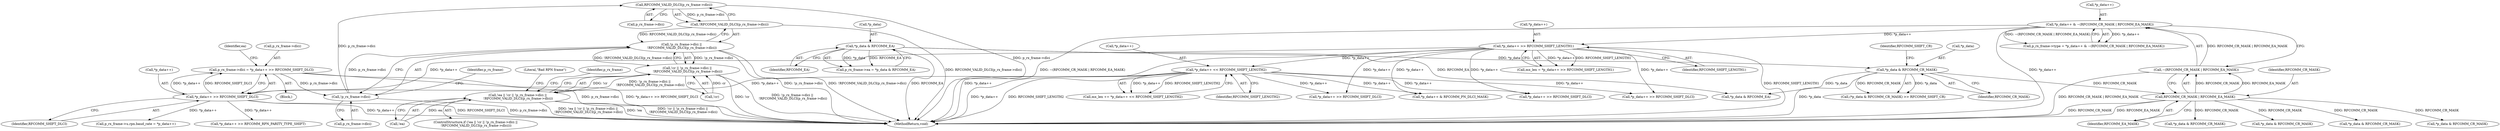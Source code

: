 digraph "0_Android_92a7bf8c44a236607c146240f3c0adc1ae01fedf@pointer" {
"1000775" [label="(Call,RFCOMM_VALID_DLCI(p_rx_frame->dlci))"];
"1000770" [label="(Call,!p_rx_frame->dlci)"];
"1000753" [label="(Call,p_rx_frame->dlci = *p_data++ >> RFCOMM_SHIFT_DLCI)"];
"1000757" [label="(Call,*p_data++ >> RFCOMM_SHIFT_DLCI)"];
"1000228" [label="(Call,*p_data++ >> RFCOMM_SHIFT_LENGTH1)"];
"1000172" [label="(Call,*p_data++ & ~(RFCOMM_CR_MASK | RFCOMM_EA_MASK))"];
"1000176" [label="(Call,~(RFCOMM_CR_MASK | RFCOMM_EA_MASK))"];
"1000177" [label="(Call,RFCOMM_CR_MASK | RFCOMM_EA_MASK)"];
"1000163" [label="(Call,*p_data & RFCOMM_CR_MASK)"];
"1000154" [label="(Call,*p_data & RFCOMM_EA)"];
"1000256" [label="(Call,*p_data++ << RFCOMM_SHIFT_LENGTH2)"];
"1000774" [label="(Call,!RFCOMM_VALID_DLCI(p_rx_frame->dlci))"];
"1000769" [label="(Call,!p_rx_frame->dlci ||\n !RFCOMM_VALID_DLCI(p_rx_frame->dlci))"];
"1000766" [label="(Call,!cr || !p_rx_frame->dlci ||\n !RFCOMM_VALID_DLCI(p_rx_frame->dlci))"];
"1000763" [label="(Call,!ea || !cr || !p_rx_frame->dlci ||\n !RFCOMM_VALID_DLCI(p_rx_frame->dlci))"];
"1000776" [label="(Call,p_rx_frame->dlci)"];
"1000775" [label="(Call,RFCOMM_VALID_DLCI(p_rx_frame->dlci))"];
"1000173" [label="(Call,*p_data++)"];
"1000580" [label="(Call,*p_data++ >> RFCOMM_SHIFT_DLCI)"];
"1000179" [label="(Identifier,RFCOMM_EA_MASK)"];
"1000777" [label="(Identifier,p_rx_frame)"];
"1000163" [label="(Call,*p_data & RFCOMM_CR_MASK)"];
"1000571" [label="(Call,*p_data & RFCOMM_CR_MASK)"];
"1000781" [label="(Literal,\"Bad RPN frame\")"];
"1000765" [label="(Identifier,ea)"];
"1000866" [label="(Call,*p_data++ >> RFCOMM_RPN_PARITY_TYPE_SHIFT)"];
"1000322" [label="(Call,*p_data++ & RFCOMM_PN_DLCI_MASK)"];
"1000168" [label="(Call,p_rx_frame->type = *p_data++ & ~(RFCOMM_CR_MASK | RFCOMM_EA_MASK))"];
"1000761" [label="(Identifier,RFCOMM_SHIFT_DLCI)"];
"1000766" [label="(Call,!cr || !p_rx_frame->dlci ||\n !RFCOMM_VALID_DLCI(p_rx_frame->dlci))"];
"1000229" [label="(Call,*p_data++)"];
"1000177" [label="(Call,RFCOMM_CR_MASK | RFCOMM_EA_MASK)"];
"1000254" [label="(Call,mx_len += *p_data++ << RFCOMM_SHIFT_LENGTH2)"];
"1000260" [label="(Identifier,RFCOMM_SHIFT_LENGTH2)"];
"1000748" [label="(Call,*p_data & RFCOMM_CR_MASK)"];
"1000774" [label="(Call,!RFCOMM_VALID_DLCI(p_rx_frame->dlci))"];
"1000222" [label="(Call,*p_data & RFCOMM_EA)"];
"1000764" [label="(Call,!ea)"];
"1000296" [label="(Block,)"];
"1000157" [label="(Identifier,RFCOMM_EA)"];
"1000769" [label="(Call,!p_rx_frame->dlci ||\n !RFCOMM_VALID_DLCI(p_rx_frame->dlci))"];
"1000753" [label="(Call,p_rx_frame->dlci = *p_data++ >> RFCOMM_SHIFT_DLCI)"];
"1000757" [label="(Call,*p_data++ >> RFCOMM_SHIFT_DLCI)"];
"1000154" [label="(Call,*p_data & RFCOMM_EA)"];
"1000232" [label="(Identifier,RFCOMM_SHIFT_LENGTH1)"];
"1000162" [label="(Call,(*p_data & RFCOMM_CR_MASK) >> RFCOMM_SHIFT_CR)"];
"1000257" [label="(Call,*p_data++)"];
"1000771" [label="(Call,p_rx_frame->dlci)"];
"1000767" [label="(Call,!cr)"];
"1000228" [label="(Call,*p_data++ >> RFCOMM_SHIFT_LENGTH1)"];
"1000718" [label="(Call,*p_data++ >> RFCOMM_SHIFT_DLCI)"];
"1000176" [label="(Call,~(RFCOMM_CR_MASK | RFCOMM_EA_MASK))"];
"1000964" [label="(Call,*p_data++ >> RFCOMM_SHIFT_DLCI)"];
"1000150" [label="(Call,p_rx_frame->ea = *p_data & RFCOMM_EA)"];
"1000256" [label="(Call,*p_data++ << RFCOMM_SHIFT_LENGTH2)"];
"1000770" [label="(Call,!p_rx_frame->dlci)"];
"1000758" [label="(Call,*p_data++)"];
"1000226" [label="(Call,mx_len = *p_data++ >> RFCOMM_SHIFT_LENGTH1)"];
"1001015" [label="(MethodReturn,void)"];
"1000804" [label="(Call,p_rx_frame->u.rpn.baud_rate = *p_data++)"];
"1000172" [label="(Call,*p_data++ & ~(RFCOMM_CR_MASK | RFCOMM_EA_MASK))"];
"1000705" [label="(Call,*p_data & RFCOMM_CR_MASK)"];
"1000763" [label="(Call,!ea || !cr || !p_rx_frame->dlci ||\n !RFCOMM_VALID_DLCI(p_rx_frame->dlci))"];
"1000762" [label="(ControlStructure,if (!ea || !cr || !p_rx_frame->dlci ||\n !RFCOMM_VALID_DLCI(p_rx_frame->dlci)))"];
"1000155" [label="(Call,*p_data)"];
"1000955" [label="(Call,*p_data & RFCOMM_CR_MASK)"];
"1000166" [label="(Identifier,RFCOMM_CR_MASK)"];
"1000167" [label="(Identifier,RFCOMM_SHIFT_CR)"];
"1000754" [label="(Call,p_rx_frame->dlci)"];
"1000164" [label="(Call,*p_data)"];
"1000787" [label="(Identifier,p_rx_frame)"];
"1000178" [label="(Identifier,RFCOMM_CR_MASK)"];
"1000775" -> "1000774"  [label="AST: "];
"1000775" -> "1000776"  [label="CFG: "];
"1000776" -> "1000775"  [label="AST: "];
"1000774" -> "1000775"  [label="CFG: "];
"1000775" -> "1001015"  [label="DDG: p_rx_frame->dlci"];
"1000775" -> "1000774"  [label="DDG: p_rx_frame->dlci"];
"1000770" -> "1000775"  [label="DDG: p_rx_frame->dlci"];
"1000770" -> "1000769"  [label="AST: "];
"1000770" -> "1000771"  [label="CFG: "];
"1000771" -> "1000770"  [label="AST: "];
"1000777" -> "1000770"  [label="CFG: "];
"1000769" -> "1000770"  [label="CFG: "];
"1000770" -> "1001015"  [label="DDG: p_rx_frame->dlci"];
"1000770" -> "1000769"  [label="DDG: p_rx_frame->dlci"];
"1000753" -> "1000770"  [label="DDG: p_rx_frame->dlci"];
"1000753" -> "1000296"  [label="AST: "];
"1000753" -> "1000757"  [label="CFG: "];
"1000754" -> "1000753"  [label="AST: "];
"1000757" -> "1000753"  [label="AST: "];
"1000765" -> "1000753"  [label="CFG: "];
"1000753" -> "1001015"  [label="DDG: p_rx_frame->dlci"];
"1000753" -> "1001015"  [label="DDG: *p_data++ >> RFCOMM_SHIFT_DLCI"];
"1000757" -> "1000753"  [label="DDG: *p_data++"];
"1000757" -> "1000753"  [label="DDG: RFCOMM_SHIFT_DLCI"];
"1000757" -> "1000761"  [label="CFG: "];
"1000758" -> "1000757"  [label="AST: "];
"1000761" -> "1000757"  [label="AST: "];
"1000757" -> "1001015"  [label="DDG: *p_data++"];
"1000757" -> "1001015"  [label="DDG: RFCOMM_SHIFT_DLCI"];
"1000228" -> "1000757"  [label="DDG: *p_data++"];
"1000256" -> "1000757"  [label="DDG: *p_data++"];
"1000757" -> "1000804"  [label="DDG: *p_data++"];
"1000757" -> "1000866"  [label="DDG: *p_data++"];
"1000228" -> "1000226"  [label="AST: "];
"1000228" -> "1000232"  [label="CFG: "];
"1000229" -> "1000228"  [label="AST: "];
"1000232" -> "1000228"  [label="AST: "];
"1000226" -> "1000228"  [label="CFG: "];
"1000228" -> "1001015"  [label="DDG: *p_data++"];
"1000228" -> "1001015"  [label="DDG: RFCOMM_SHIFT_LENGTH1"];
"1000228" -> "1000226"  [label="DDG: *p_data++"];
"1000228" -> "1000226"  [label="DDG: RFCOMM_SHIFT_LENGTH1"];
"1000172" -> "1000228"  [label="DDG: *p_data++"];
"1000228" -> "1000256"  [label="DDG: *p_data++"];
"1000228" -> "1000322"  [label="DDG: *p_data++"];
"1000228" -> "1000580"  [label="DDG: *p_data++"];
"1000228" -> "1000718"  [label="DDG: *p_data++"];
"1000228" -> "1000964"  [label="DDG: *p_data++"];
"1000172" -> "1000168"  [label="AST: "];
"1000172" -> "1000176"  [label="CFG: "];
"1000173" -> "1000172"  [label="AST: "];
"1000176" -> "1000172"  [label="AST: "];
"1000168" -> "1000172"  [label="CFG: "];
"1000172" -> "1001015"  [label="DDG: ~(RFCOMM_CR_MASK | RFCOMM_EA_MASK)"];
"1000172" -> "1001015"  [label="DDG: *p_data++"];
"1000172" -> "1000168"  [label="DDG: *p_data++"];
"1000172" -> "1000168"  [label="DDG: ~(RFCOMM_CR_MASK | RFCOMM_EA_MASK)"];
"1000176" -> "1000172"  [label="DDG: RFCOMM_CR_MASK | RFCOMM_EA_MASK"];
"1000176" -> "1000177"  [label="CFG: "];
"1000177" -> "1000176"  [label="AST: "];
"1000176" -> "1001015"  [label="DDG: RFCOMM_CR_MASK | RFCOMM_EA_MASK"];
"1000177" -> "1000176"  [label="DDG: RFCOMM_CR_MASK"];
"1000177" -> "1000176"  [label="DDG: RFCOMM_EA_MASK"];
"1000177" -> "1000179"  [label="CFG: "];
"1000178" -> "1000177"  [label="AST: "];
"1000179" -> "1000177"  [label="AST: "];
"1000177" -> "1001015"  [label="DDG: RFCOMM_CR_MASK"];
"1000177" -> "1001015"  [label="DDG: RFCOMM_EA_MASK"];
"1000163" -> "1000177"  [label="DDG: RFCOMM_CR_MASK"];
"1000177" -> "1000571"  [label="DDG: RFCOMM_CR_MASK"];
"1000177" -> "1000705"  [label="DDG: RFCOMM_CR_MASK"];
"1000177" -> "1000748"  [label="DDG: RFCOMM_CR_MASK"];
"1000177" -> "1000955"  [label="DDG: RFCOMM_CR_MASK"];
"1000163" -> "1000162"  [label="AST: "];
"1000163" -> "1000166"  [label="CFG: "];
"1000164" -> "1000163"  [label="AST: "];
"1000166" -> "1000163"  [label="AST: "];
"1000167" -> "1000163"  [label="CFG: "];
"1000163" -> "1001015"  [label="DDG: *p_data"];
"1000163" -> "1000162"  [label="DDG: *p_data"];
"1000163" -> "1000162"  [label="DDG: RFCOMM_CR_MASK"];
"1000154" -> "1000163"  [label="DDG: *p_data"];
"1000163" -> "1000222"  [label="DDG: *p_data"];
"1000154" -> "1000150"  [label="AST: "];
"1000154" -> "1000157"  [label="CFG: "];
"1000155" -> "1000154"  [label="AST: "];
"1000157" -> "1000154"  [label="AST: "];
"1000150" -> "1000154"  [label="CFG: "];
"1000154" -> "1001015"  [label="DDG: RFCOMM_EA"];
"1000154" -> "1000150"  [label="DDG: *p_data"];
"1000154" -> "1000150"  [label="DDG: RFCOMM_EA"];
"1000154" -> "1000222"  [label="DDG: RFCOMM_EA"];
"1000256" -> "1000254"  [label="AST: "];
"1000256" -> "1000260"  [label="CFG: "];
"1000257" -> "1000256"  [label="AST: "];
"1000260" -> "1000256"  [label="AST: "];
"1000254" -> "1000256"  [label="CFG: "];
"1000256" -> "1001015"  [label="DDG: RFCOMM_SHIFT_LENGTH2"];
"1000256" -> "1001015"  [label="DDG: *p_data++"];
"1000256" -> "1000254"  [label="DDG: *p_data++"];
"1000256" -> "1000254"  [label="DDG: RFCOMM_SHIFT_LENGTH2"];
"1000256" -> "1000322"  [label="DDG: *p_data++"];
"1000256" -> "1000580"  [label="DDG: *p_data++"];
"1000256" -> "1000718"  [label="DDG: *p_data++"];
"1000256" -> "1000964"  [label="DDG: *p_data++"];
"1000774" -> "1000769"  [label="AST: "];
"1000769" -> "1000774"  [label="CFG: "];
"1000774" -> "1001015"  [label="DDG: RFCOMM_VALID_DLCI(p_rx_frame->dlci)"];
"1000774" -> "1000769"  [label="DDG: RFCOMM_VALID_DLCI(p_rx_frame->dlci)"];
"1000769" -> "1000766"  [label="AST: "];
"1000766" -> "1000769"  [label="CFG: "];
"1000769" -> "1001015"  [label="DDG: !p_rx_frame->dlci"];
"1000769" -> "1001015"  [label="DDG: !RFCOMM_VALID_DLCI(p_rx_frame->dlci)"];
"1000769" -> "1000766"  [label="DDG: !p_rx_frame->dlci"];
"1000769" -> "1000766"  [label="DDG: !RFCOMM_VALID_DLCI(p_rx_frame->dlci)"];
"1000766" -> "1000763"  [label="AST: "];
"1000766" -> "1000767"  [label="CFG: "];
"1000767" -> "1000766"  [label="AST: "];
"1000763" -> "1000766"  [label="CFG: "];
"1000766" -> "1001015"  [label="DDG: !cr"];
"1000766" -> "1001015"  [label="DDG: !p_rx_frame->dlci ||\n !RFCOMM_VALID_DLCI(p_rx_frame->dlci)"];
"1000766" -> "1000763"  [label="DDG: !cr"];
"1000766" -> "1000763"  [label="DDG: !p_rx_frame->dlci ||\n !RFCOMM_VALID_DLCI(p_rx_frame->dlci)"];
"1000767" -> "1000766"  [label="DDG: cr"];
"1000763" -> "1000762"  [label="AST: "];
"1000763" -> "1000764"  [label="CFG: "];
"1000764" -> "1000763"  [label="AST: "];
"1000781" -> "1000763"  [label="CFG: "];
"1000787" -> "1000763"  [label="CFG: "];
"1000763" -> "1001015"  [label="DDG: !cr || !p_rx_frame->dlci ||\n !RFCOMM_VALID_DLCI(p_rx_frame->dlci)"];
"1000763" -> "1001015"  [label="DDG: !ea || !cr || !p_rx_frame->dlci ||\n !RFCOMM_VALID_DLCI(p_rx_frame->dlci)"];
"1000763" -> "1001015"  [label="DDG: !ea"];
"1000764" -> "1000763"  [label="DDG: ea"];
}
